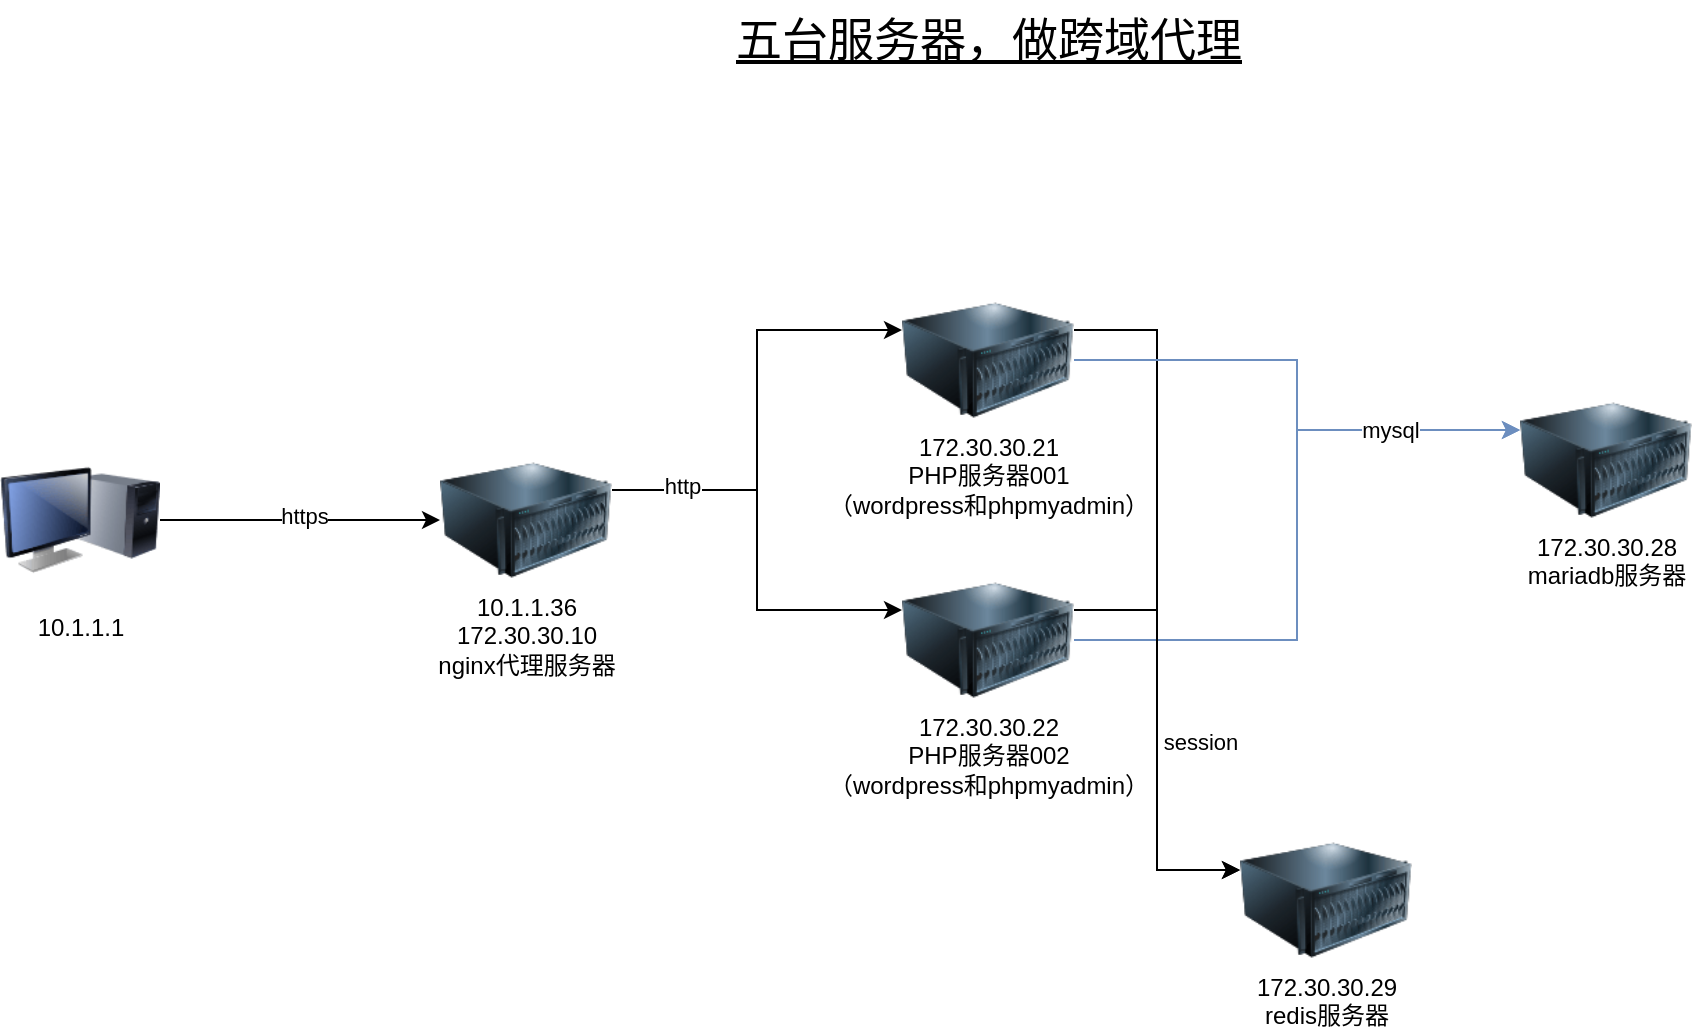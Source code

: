 <mxfile version="24.4.8" type="github">
  <diagram name="第 1 页" id="Py1lkkveGodBWNxF6Dnj">
    <mxGraphModel dx="2014" dy="714" grid="1" gridSize="10" guides="1" tooltips="1" connect="1" arrows="1" fold="1" page="1" pageScale="1" pageWidth="827" pageHeight="1169" math="0" shadow="0">
      <root>
        <mxCell id="0" />
        <mxCell id="1" parent="0" />
        <mxCell id="j-RdDivKJmQbO4qVWRSI-1" value="五台服务器，做跨域代理" style="text;html=1;align=center;verticalAlign=middle;resizable=0;points=[];autosize=1;strokeColor=none;fillColor=none;fontSize=23;fontStyle=4" vertex="1" parent="1">
          <mxGeometry x="274" y="10" width="280" height="40" as="geometry" />
        </mxCell>
        <mxCell id="j-RdDivKJmQbO4qVWRSI-8" style="edgeStyle=orthogonalEdgeStyle;rounded=0;orthogonalLoop=1;jettySize=auto;html=1;exitX=1;exitY=0.25;exitDx=0;exitDy=0;entryX=0;entryY=0.25;entryDx=0;entryDy=0;" edge="1" parent="1" source="j-RdDivKJmQbO4qVWRSI-2" target="j-RdDivKJmQbO4qVWRSI-4">
          <mxGeometry relative="1" as="geometry" />
        </mxCell>
        <mxCell id="j-RdDivKJmQbO4qVWRSI-10" style="edgeStyle=orthogonalEdgeStyle;rounded=0;orthogonalLoop=1;jettySize=auto;html=1;exitX=1;exitY=0.25;exitDx=0;exitDy=0;entryX=0;entryY=0.25;entryDx=0;entryDy=0;" edge="1" parent="1" source="j-RdDivKJmQbO4qVWRSI-2" target="j-RdDivKJmQbO4qVWRSI-5">
          <mxGeometry relative="1" as="geometry" />
        </mxCell>
        <mxCell id="j-RdDivKJmQbO4qVWRSI-11" value="http" style="edgeLabel;html=1;align=center;verticalAlign=middle;resizable=0;points=[];" vertex="1" connectable="0" parent="j-RdDivKJmQbO4qVWRSI-10">
          <mxGeometry x="-0.66" y="2" relative="1" as="geometry">
            <mxPoint as="offset" />
          </mxGeometry>
        </mxCell>
        <mxCell id="j-RdDivKJmQbO4qVWRSI-2" value="10.1.1.36&lt;br&gt;172.30.30.10&lt;br&gt;nginx代理服务器" style="image;html=1;image=img/lib/clip_art/computers/Server_128x128.png" vertex="1" parent="1">
          <mxGeometry x="140" y="240" width="86" height="60" as="geometry" />
        </mxCell>
        <mxCell id="j-RdDivKJmQbO4qVWRSI-19" style="edgeStyle=orthogonalEdgeStyle;rounded=0;orthogonalLoop=1;jettySize=auto;html=1;exitX=1;exitY=0.5;exitDx=0;exitDy=0;entryX=0;entryY=0.25;entryDx=0;entryDy=0;fillColor=#dae8fc;strokeColor=#6c8ebf;" edge="1" parent="1" source="j-RdDivKJmQbO4qVWRSI-5" target="j-RdDivKJmQbO4qVWRSI-6">
          <mxGeometry relative="1" as="geometry" />
        </mxCell>
        <mxCell id="j-RdDivKJmQbO4qVWRSI-5" value="172.30.30.22&lt;br&gt;PHP服务器002&lt;div&gt;（wordpress和phpmyadmin）&lt;/div&gt;" style="image;html=1;image=img/lib/clip_art/computers/Server_128x128.png" vertex="1" parent="1">
          <mxGeometry x="371" y="300" width="86" height="60" as="geometry" />
        </mxCell>
        <mxCell id="j-RdDivKJmQbO4qVWRSI-12" style="edgeStyle=orthogonalEdgeStyle;rounded=0;orthogonalLoop=1;jettySize=auto;html=1;exitX=1;exitY=0.25;exitDx=0;exitDy=0;entryX=0;entryY=0.25;entryDx=0;entryDy=0;" edge="1" parent="1" source="j-RdDivKJmQbO4qVWRSI-4" target="j-RdDivKJmQbO4qVWRSI-7">
          <mxGeometry relative="1" as="geometry" />
        </mxCell>
        <mxCell id="j-RdDivKJmQbO4qVWRSI-17" style="edgeStyle=orthogonalEdgeStyle;rounded=0;orthogonalLoop=1;jettySize=auto;html=1;exitX=1;exitY=0.5;exitDx=0;exitDy=0;entryX=0;entryY=0.25;entryDx=0;entryDy=0;fillColor=#dae8fc;strokeColor=#6c8ebf;" edge="1" parent="1" source="j-RdDivKJmQbO4qVWRSI-4" target="j-RdDivKJmQbO4qVWRSI-6">
          <mxGeometry relative="1" as="geometry" />
        </mxCell>
        <mxCell id="j-RdDivKJmQbO4qVWRSI-20" value="mysql" style="edgeLabel;html=1;align=center;verticalAlign=middle;resizable=0;points=[];" vertex="1" connectable="0" parent="j-RdDivKJmQbO4qVWRSI-17">
          <mxGeometry x="0.495" relative="1" as="geometry">
            <mxPoint as="offset" />
          </mxGeometry>
        </mxCell>
        <mxCell id="j-RdDivKJmQbO4qVWRSI-4" value="172.30.30.21&lt;br&gt;PHP服务器001&lt;div&gt;（wordpress和phpmyadmin）&lt;/div&gt;" style="image;html=1;image=img/lib/clip_art/computers/Server_128x128.png" vertex="1" parent="1">
          <mxGeometry x="371" y="160" width="86" height="60" as="geometry" />
        </mxCell>
        <mxCell id="j-RdDivKJmQbO4qVWRSI-14" style="edgeStyle=orthogonalEdgeStyle;rounded=0;orthogonalLoop=1;jettySize=auto;html=1;exitX=1;exitY=0.25;exitDx=0;exitDy=0;entryX=0;entryY=0.25;entryDx=0;entryDy=0;" edge="1" parent="1" source="j-RdDivKJmQbO4qVWRSI-5" target="j-RdDivKJmQbO4qVWRSI-7">
          <mxGeometry relative="1" as="geometry" />
        </mxCell>
        <mxCell id="j-RdDivKJmQbO4qVWRSI-15" value="session" style="edgeLabel;html=1;align=center;verticalAlign=middle;resizable=0;points=[];labelBackgroundColor=default;textShadow=0;" vertex="1" connectable="0" parent="j-RdDivKJmQbO4qVWRSI-14">
          <mxGeometry x="0.004" y="1" relative="1" as="geometry">
            <mxPoint x="20" as="offset" />
          </mxGeometry>
        </mxCell>
        <mxCell id="j-RdDivKJmQbO4qVWRSI-6" value="172.30.30.28&lt;br&gt;mariadb服务器&lt;div&gt;&lt;br&gt;&lt;/div&gt;" style="image;html=1;image=img/lib/clip_art/computers/Server_128x128.png" vertex="1" parent="1">
          <mxGeometry x="680" y="210" width="86" height="60" as="geometry" />
        </mxCell>
        <mxCell id="j-RdDivKJmQbO4qVWRSI-7" value="172.30.30.29&lt;br&gt;redis服务器" style="image;html=1;image=img/lib/clip_art/computers/Server_128x128.png" vertex="1" parent="1">
          <mxGeometry x="540" y="430" width="86" height="60" as="geometry" />
        </mxCell>
        <mxCell id="j-RdDivKJmQbO4qVWRSI-22" style="edgeStyle=orthogonalEdgeStyle;rounded=0;orthogonalLoop=1;jettySize=auto;html=1;exitX=1;exitY=0.5;exitDx=0;exitDy=0;" edge="1" parent="1" source="j-RdDivKJmQbO4qVWRSI-21" target="j-RdDivKJmQbO4qVWRSI-2">
          <mxGeometry relative="1" as="geometry" />
        </mxCell>
        <mxCell id="j-RdDivKJmQbO4qVWRSI-23" value="https" style="edgeLabel;html=1;align=center;verticalAlign=middle;resizable=0;points=[];" vertex="1" connectable="0" parent="j-RdDivKJmQbO4qVWRSI-22">
          <mxGeometry x="0.03" y="2" relative="1" as="geometry">
            <mxPoint as="offset" />
          </mxGeometry>
        </mxCell>
        <mxCell id="j-RdDivKJmQbO4qVWRSI-21" value="10.1.1.1" style="image;html=1;image=img/lib/clip_art/computers/Monitor_Tower_128x128.png" vertex="1" parent="1">
          <mxGeometry x="-80" y="230" width="80" height="80" as="geometry" />
        </mxCell>
      </root>
    </mxGraphModel>
  </diagram>
</mxfile>
